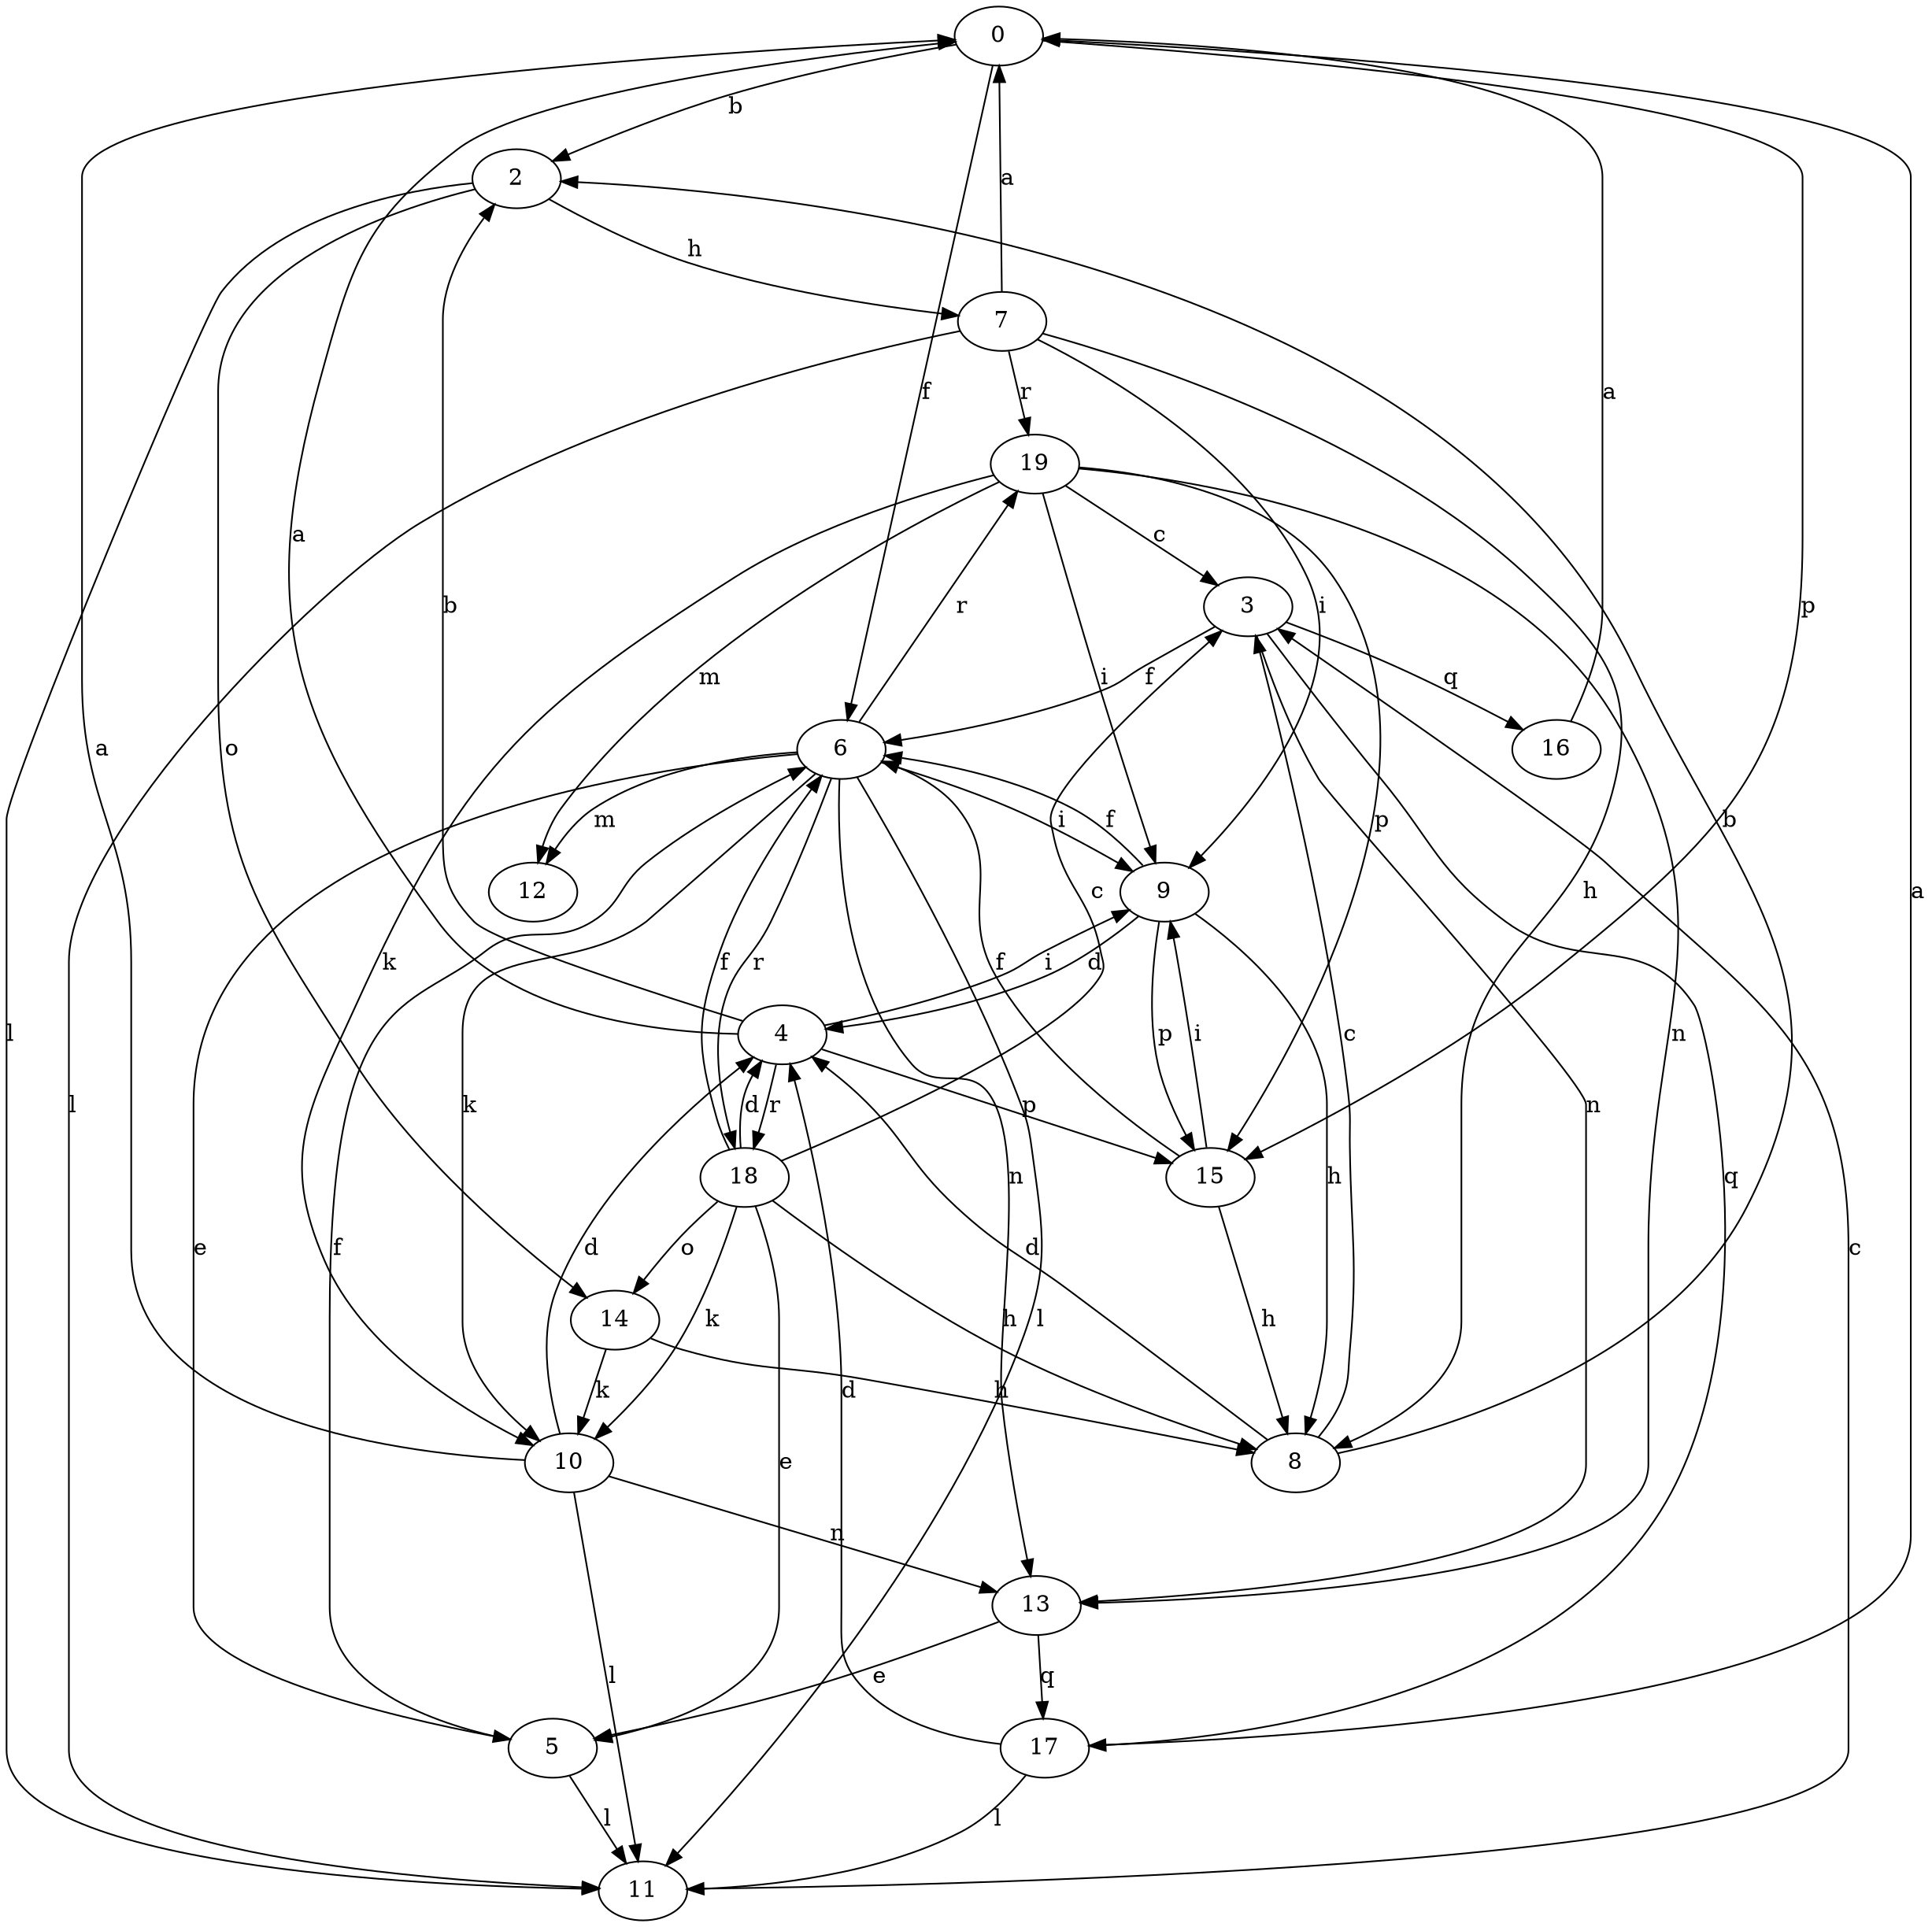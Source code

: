 strict digraph  {
0;
2;
3;
4;
5;
6;
7;
8;
9;
10;
11;
12;
13;
14;
15;
16;
17;
18;
19;
0 -> 2  [label=b];
0 -> 6  [label=f];
0 -> 15  [label=p];
2 -> 7  [label=h];
2 -> 11  [label=l];
2 -> 14  [label=o];
3 -> 6  [label=f];
3 -> 13  [label=n];
3 -> 16  [label=q];
3 -> 17  [label=q];
4 -> 0  [label=a];
4 -> 2  [label=b];
4 -> 9  [label=i];
4 -> 15  [label=p];
4 -> 18  [label=r];
5 -> 6  [label=f];
5 -> 11  [label=l];
6 -> 5  [label=e];
6 -> 9  [label=i];
6 -> 10  [label=k];
6 -> 11  [label=l];
6 -> 12  [label=m];
6 -> 13  [label=n];
6 -> 18  [label=r];
6 -> 19  [label=r];
7 -> 0  [label=a];
7 -> 8  [label=h];
7 -> 9  [label=i];
7 -> 11  [label=l];
7 -> 19  [label=r];
8 -> 2  [label=b];
8 -> 3  [label=c];
8 -> 4  [label=d];
9 -> 4  [label=d];
9 -> 6  [label=f];
9 -> 8  [label=h];
9 -> 15  [label=p];
10 -> 0  [label=a];
10 -> 4  [label=d];
10 -> 11  [label=l];
10 -> 13  [label=n];
11 -> 3  [label=c];
13 -> 5  [label=e];
13 -> 17  [label=q];
14 -> 8  [label=h];
14 -> 10  [label=k];
15 -> 6  [label=f];
15 -> 8  [label=h];
15 -> 9  [label=i];
16 -> 0  [label=a];
17 -> 0  [label=a];
17 -> 4  [label=d];
17 -> 11  [label=l];
18 -> 3  [label=c];
18 -> 4  [label=d];
18 -> 5  [label=e];
18 -> 6  [label=f];
18 -> 8  [label=h];
18 -> 10  [label=k];
18 -> 14  [label=o];
19 -> 3  [label=c];
19 -> 9  [label=i];
19 -> 10  [label=k];
19 -> 12  [label=m];
19 -> 13  [label=n];
19 -> 15  [label=p];
}
